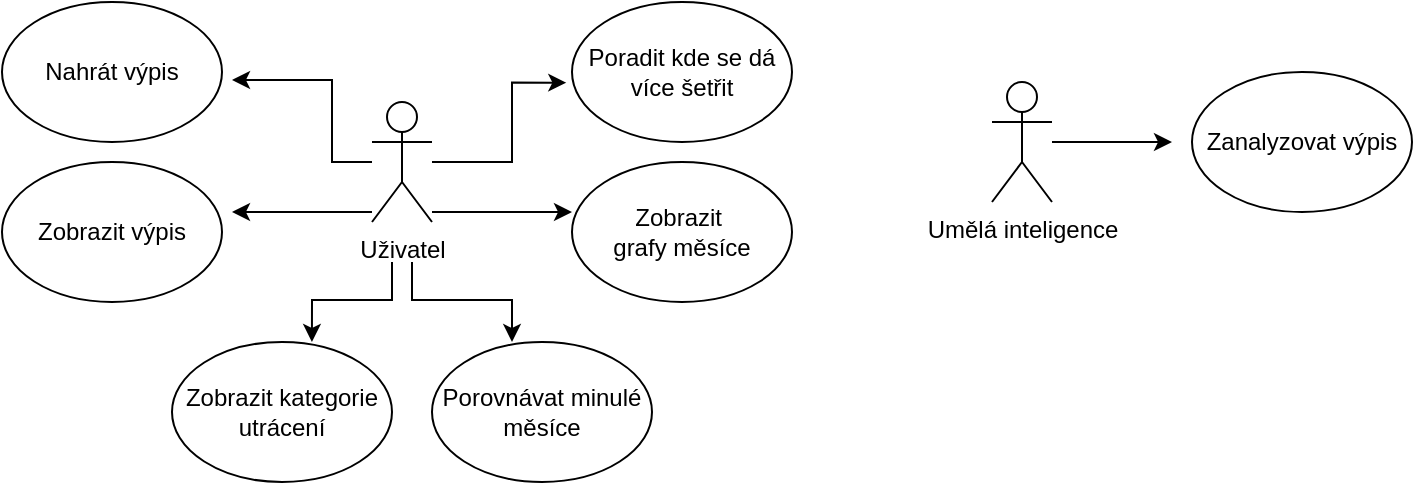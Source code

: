 <mxfile>
    <diagram id="8CBz-PNe3THxaDGd3vv1" name="Page-1">
        <mxGraphModel dx="778" dy="522" grid="1" gridSize="10" guides="1" tooltips="1" connect="1" arrows="1" fold="1" page="1" pageScale="1" pageWidth="850" pageHeight="1100" math="0" shadow="0">
            <root>
                <mxCell id="0"/>
                <mxCell id="1" parent="0"/>
                <mxCell id="2" value="Uživatel" style="shape=umlActor;verticalLabelPosition=bottom;verticalAlign=top;html=1;" vertex="1" parent="1">
                    <mxGeometry x="230" y="170" width="30" height="60" as="geometry"/>
                </mxCell>
                <mxCell id="4" value="" style="endArrow=classic;html=1;edgeStyle=orthogonalEdgeStyle;rounded=0;" edge="1" parent="1">
                    <mxGeometry width="50" height="50" relative="1" as="geometry">
                        <mxPoint x="230" y="200" as="sourcePoint"/>
                        <mxPoint x="160" y="159" as="targetPoint"/>
                        <Array as="points">
                            <mxPoint x="230" y="200"/>
                            <mxPoint x="210" y="200"/>
                            <mxPoint x="210" y="159"/>
                        </Array>
                    </mxGeometry>
                </mxCell>
                <mxCell id="18" value="" style="endArrow=classic;html=1;edgeStyle=orthogonalEdgeStyle;rounded=0;" edge="1" parent="1">
                    <mxGeometry width="50" height="50" relative="1" as="geometry">
                        <mxPoint x="260" y="225.01" as="sourcePoint"/>
                        <mxPoint x="330" y="225" as="targetPoint"/>
                        <Array as="points">
                            <mxPoint x="260" y="225.01"/>
                        </Array>
                    </mxGeometry>
                </mxCell>
                <mxCell id="5" value="Nahrát výpis" style="ellipse;whiteSpace=wrap;html=1;" vertex="1" parent="1">
                    <mxGeometry x="45" y="120" width="110" height="70" as="geometry"/>
                </mxCell>
                <mxCell id="6" value="Zobrazit výpis" style="ellipse;whiteSpace=wrap;html=1;" vertex="1" parent="1">
                    <mxGeometry x="45" y="200" width="110" height="70" as="geometry"/>
                </mxCell>
                <mxCell id="8" value="Zanalyzovat výpis" style="ellipse;whiteSpace=wrap;html=1;" vertex="1" parent="1">
                    <mxGeometry x="640" y="155" width="110" height="70" as="geometry"/>
                </mxCell>
                <mxCell id="10" style="edgeStyle=orthogonalEdgeStyle;rounded=0;html=1;" edge="1" parent="1" source="9">
                    <mxGeometry relative="1" as="geometry">
                        <mxPoint x="630" y="190" as="targetPoint"/>
                    </mxGeometry>
                </mxCell>
                <mxCell id="9" value="Umělá inteligence" style="shape=umlActor;verticalLabelPosition=bottom;verticalAlign=top;html=1;" vertex="1" parent="1">
                    <mxGeometry x="540" y="160" width="30" height="60" as="geometry"/>
                </mxCell>
                <mxCell id="11" value="Zobrazit kategorie&lt;br&gt;utrácení" style="ellipse;whiteSpace=wrap;html=1;" vertex="1" parent="1">
                    <mxGeometry x="130" y="290" width="110" height="70" as="geometry"/>
                </mxCell>
                <mxCell id="12" value="Porovnávat minulé měsíce" style="ellipse;whiteSpace=wrap;html=1;" vertex="1" parent="1">
                    <mxGeometry x="260" y="290" width="110" height="70" as="geometry"/>
                </mxCell>
                <mxCell id="13" value="Zobrazit&amp;nbsp;&lt;br&gt;grafy měsíce" style="ellipse;whiteSpace=wrap;html=1;" vertex="1" parent="1">
                    <mxGeometry x="330" y="200" width="110" height="70" as="geometry"/>
                </mxCell>
                <mxCell id="14" value="Poradit kde se dá více šetřit" style="ellipse;whiteSpace=wrap;html=1;" vertex="1" parent="1">
                    <mxGeometry x="330" y="120" width="110" height="70" as="geometry"/>
                </mxCell>
                <mxCell id="15" value="" style="endArrow=classic;html=1;edgeStyle=orthogonalEdgeStyle;rounded=0;" edge="1" parent="1">
                    <mxGeometry width="50" height="50" relative="1" as="geometry">
                        <mxPoint x="230" y="224.99" as="sourcePoint"/>
                        <mxPoint x="160" y="225" as="targetPoint"/>
                        <Array as="points">
                            <mxPoint x="160" y="225"/>
                        </Array>
                    </mxGeometry>
                </mxCell>
                <mxCell id="16" value="" style="endArrow=classic;html=1;edgeStyle=orthogonalEdgeStyle;rounded=0;entryX=0.636;entryY=0;entryDx=0;entryDy=0;entryPerimeter=0;" edge="1" parent="1" target="11">
                    <mxGeometry width="50" height="50" relative="1" as="geometry">
                        <mxPoint x="240" y="250" as="sourcePoint"/>
                        <mxPoint x="200" y="269" as="targetPoint"/>
                        <Array as="points">
                            <mxPoint x="240" y="269"/>
                            <mxPoint x="200" y="269"/>
                        </Array>
                    </mxGeometry>
                </mxCell>
                <mxCell id="19" value="" style="endArrow=classic;html=1;edgeStyle=orthogonalEdgeStyle;rounded=0;entryX=-0.026;entryY=0.576;entryDx=0;entryDy=0;entryPerimeter=0;" edge="1" parent="1" source="2" target="14">
                    <mxGeometry width="50" height="50" relative="1" as="geometry">
                        <mxPoint x="270" y="201" as="sourcePoint"/>
                        <mxPoint x="320" y="160" as="targetPoint"/>
                        <Array as="points">
                            <mxPoint x="300" y="200"/>
                            <mxPoint x="300" y="160"/>
                        </Array>
                    </mxGeometry>
                </mxCell>
                <mxCell id="17" value="" style="endArrow=classic;html=1;edgeStyle=orthogonalEdgeStyle;rounded=0;" edge="1" parent="1">
                    <mxGeometry width="50" height="50" relative="1" as="geometry">
                        <mxPoint x="250" y="250" as="sourcePoint"/>
                        <mxPoint x="300" y="290" as="targetPoint"/>
                        <Array as="points">
                            <mxPoint x="250" y="269"/>
                            <mxPoint x="300" y="269"/>
                            <mxPoint x="300" y="290"/>
                        </Array>
                    </mxGeometry>
                </mxCell>
            </root>
        </mxGraphModel>
    </diagram>
</mxfile>